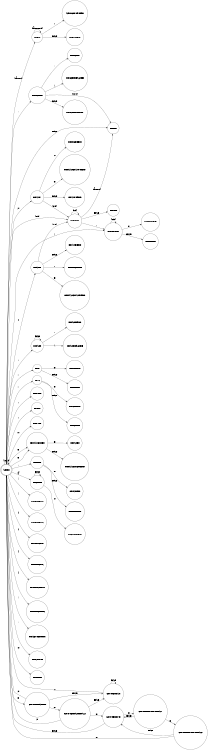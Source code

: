 digraph finite_state_machine {
    rankdir = LR;
    size = "8,5"
    node [shape = doublecircle]; START;
    node [shape = circle];

    // todo su kw
    START -> IDENT [label = "[_a-zA-Z]"];
    IDENT -> IDENT [label = "[_a-zA-Z0-9]"];
    IDENT -> STRUCT_MEMBER [label = "\\."];
    IDENT -> IDENT_END [label = "ELSE"];

    START -> _LIT_INT_ [ label = "[0-9]"];
    _LIT_INT_ -> _LIT_INT_ [label = "[0-9]"];
    _LIT_INT_ -> _LIT_FLOAT_ [label = "\\."];
    _LIT_INT_ -> ERROR [label = "[_a-zA-Z]" ];
    _LIT_INT_ -> LIT_INT [label = "ELSE" ];

    START -> _LIT_FLOAT_ [label = "\\."];
    _LIT_FLOAT_ -> _LIT_FLOAT_ [label = "[0-9]"];
    // todo lit float e
    _LIT_FLOAT_ -> LIT_FLOAT_E [label = "e"];
    _LIT_FLOAT_ -> LIT_FLOAT [label = "ELSE"];

    START -> _LIT_CHAR_ [label = "'"];
    _LIT_CHAR_ -> LIT_CHAR [label = "'"];
    _LIT_CHAR_ -> LIT_CHAR_ESCAPE [label = "\\\\"];
    _LIT_CHAR_ -> ERROR [label = "[\\n\\r\\t]"];
    _LIT_CHAR_ -> LIT_CHAR_ADDED [ label = "ELSE"];

    START -> LIT_STR [label = "\"" ];
    LIT_STR -> LIT_STR_END [ label = "\""];
    LIT_STR -> LIT_STR_ESCAPE [label = "\\\\"];
    LIT_STR -> LIT_STR [label = "ELSE"];

    START -> OP_L [label = "<"];
    OP_L -> OP_LE_END [label = "="];
    OP_L -> OP_L_END [label = "ELSE"];

    START -> OP_G [label = ">"];
    OP_G -> OP_GE_END [label = "="];
    OP_G -> OP_G_END [label = "ELSE"];

    START -> OP_SUM [label = "\\+"];
    OP_SUM -> OP_INCR_END [label = "\\+"];
    OP_SUM -> OP_ASSIGN_SUM_END [label = "="];
    OP_SUM -> _LIT_INT_ [label = "[0-9]"];
    OP_SUM -> OP_SUM_END [label = "ELSE"];

    START -> OP_SUB [label = "_"];
    OP_SUB -> OP_DECR_END [label = "-"];
    OP_SUB -> OP_ASSIGN_SUB_END [label = "="];
    OP_SUB -> _LIT_INT_ [ label = "[0-9]"];
    OP_SUB -> OP_SUB_END [ label = "ELSE"];

    START -> OP_MUL [label = "\\*"];
    START -> OP_DIV [label = "\\/"];
    START -> OP_MOD [label = "%" ];
    START -> OP_ASSIGN_EQ [label = "="];

    START -> OP_ASSIGN_EQ [label = "="];
    OP_ASSIGN_EQ -> OP_IS_EQ [label = "="];
    OP_ASSIGN_EQ -> OP_ASSIGN_EQ_END [label = "ELSE"];

    START -> OP_NOT [label = "!"];
    OP_NOT -> OP_IS_NEQ [label = "="];
    OP_NOT -> OP_NOT_END [label = "ELSE"];


    START -> INCLUDE [label = "@"];
    // todo include_end or next file lexing?? (start)
    INCLUDE -> INCLUDE_END [label = "\\n"];
    INCLUDE -> INCLUDE [label = "ELSE"];

    START -> START [label = "[\\n\\r\\t]"];

    // todo end_state rename _END
    START -> OP_PAREN_O [label = "\\("];
    START -> OP_PAREN_C [label = "\\)"];
    // todo is regex ok
    START -> OP_BRACE_O [label = "{"];
    START -> OP_BRACE_C [label = "}"];
    START -> OP_BRACKET_O [label = "\\["];
    START -> OP_BRACKET_C [label = "\\]"];
    START -> OP_SEMICOLOIN [label = ";"];
    START -> OP_COMMA [label = ","];
    START -> OP_ADDR [label = "&"];

    // COMMENTS

    // TODO comment ignore
    START -> COMMENT_START [label = "#"];
    COMMENT_START -> START [label = "\\n"];
    COMMENT_START -> COMMENT_SL_PLUS_2 [label = "#" ];
    COMMENT_START -> COMMENT_SL [label = "ELSE"];

    COMMENT_SL -> START [label = "\\n"];
    COMMENT_SL -> COMMENT_SL [label = "ELSE"];

    COMMENT_SL_PLUS_2 -> START [label = "\\n"];
    COMMENT_SL_PLUS_2 -> COMMENT_ML [label = "#"];
    COMMENT_SL_PLUS_2 -> COMMENT_SL [label = "ELSE"];

    COMMENT_ML -> COMMENT_ML_MINUS_1 [label = "#"];
    COMMENT_ML -> START [label = "ELSE"];

    COMMENT_ML_MINUS_1 -> COMMENT_ML_MINUS_2 [label = "#"];
    COMMENT_ML_MINUS_1 -> COMMENT_ML [label = "ELSE"];

    COMMENT_ML_MINUS_2 -> START [label = "#"];
    COMMENT_ML_MINUS_2 -> COMMENT_ML [label = "ELSE"];

    START -> ERROR [ label = "ELSE" ];

}
